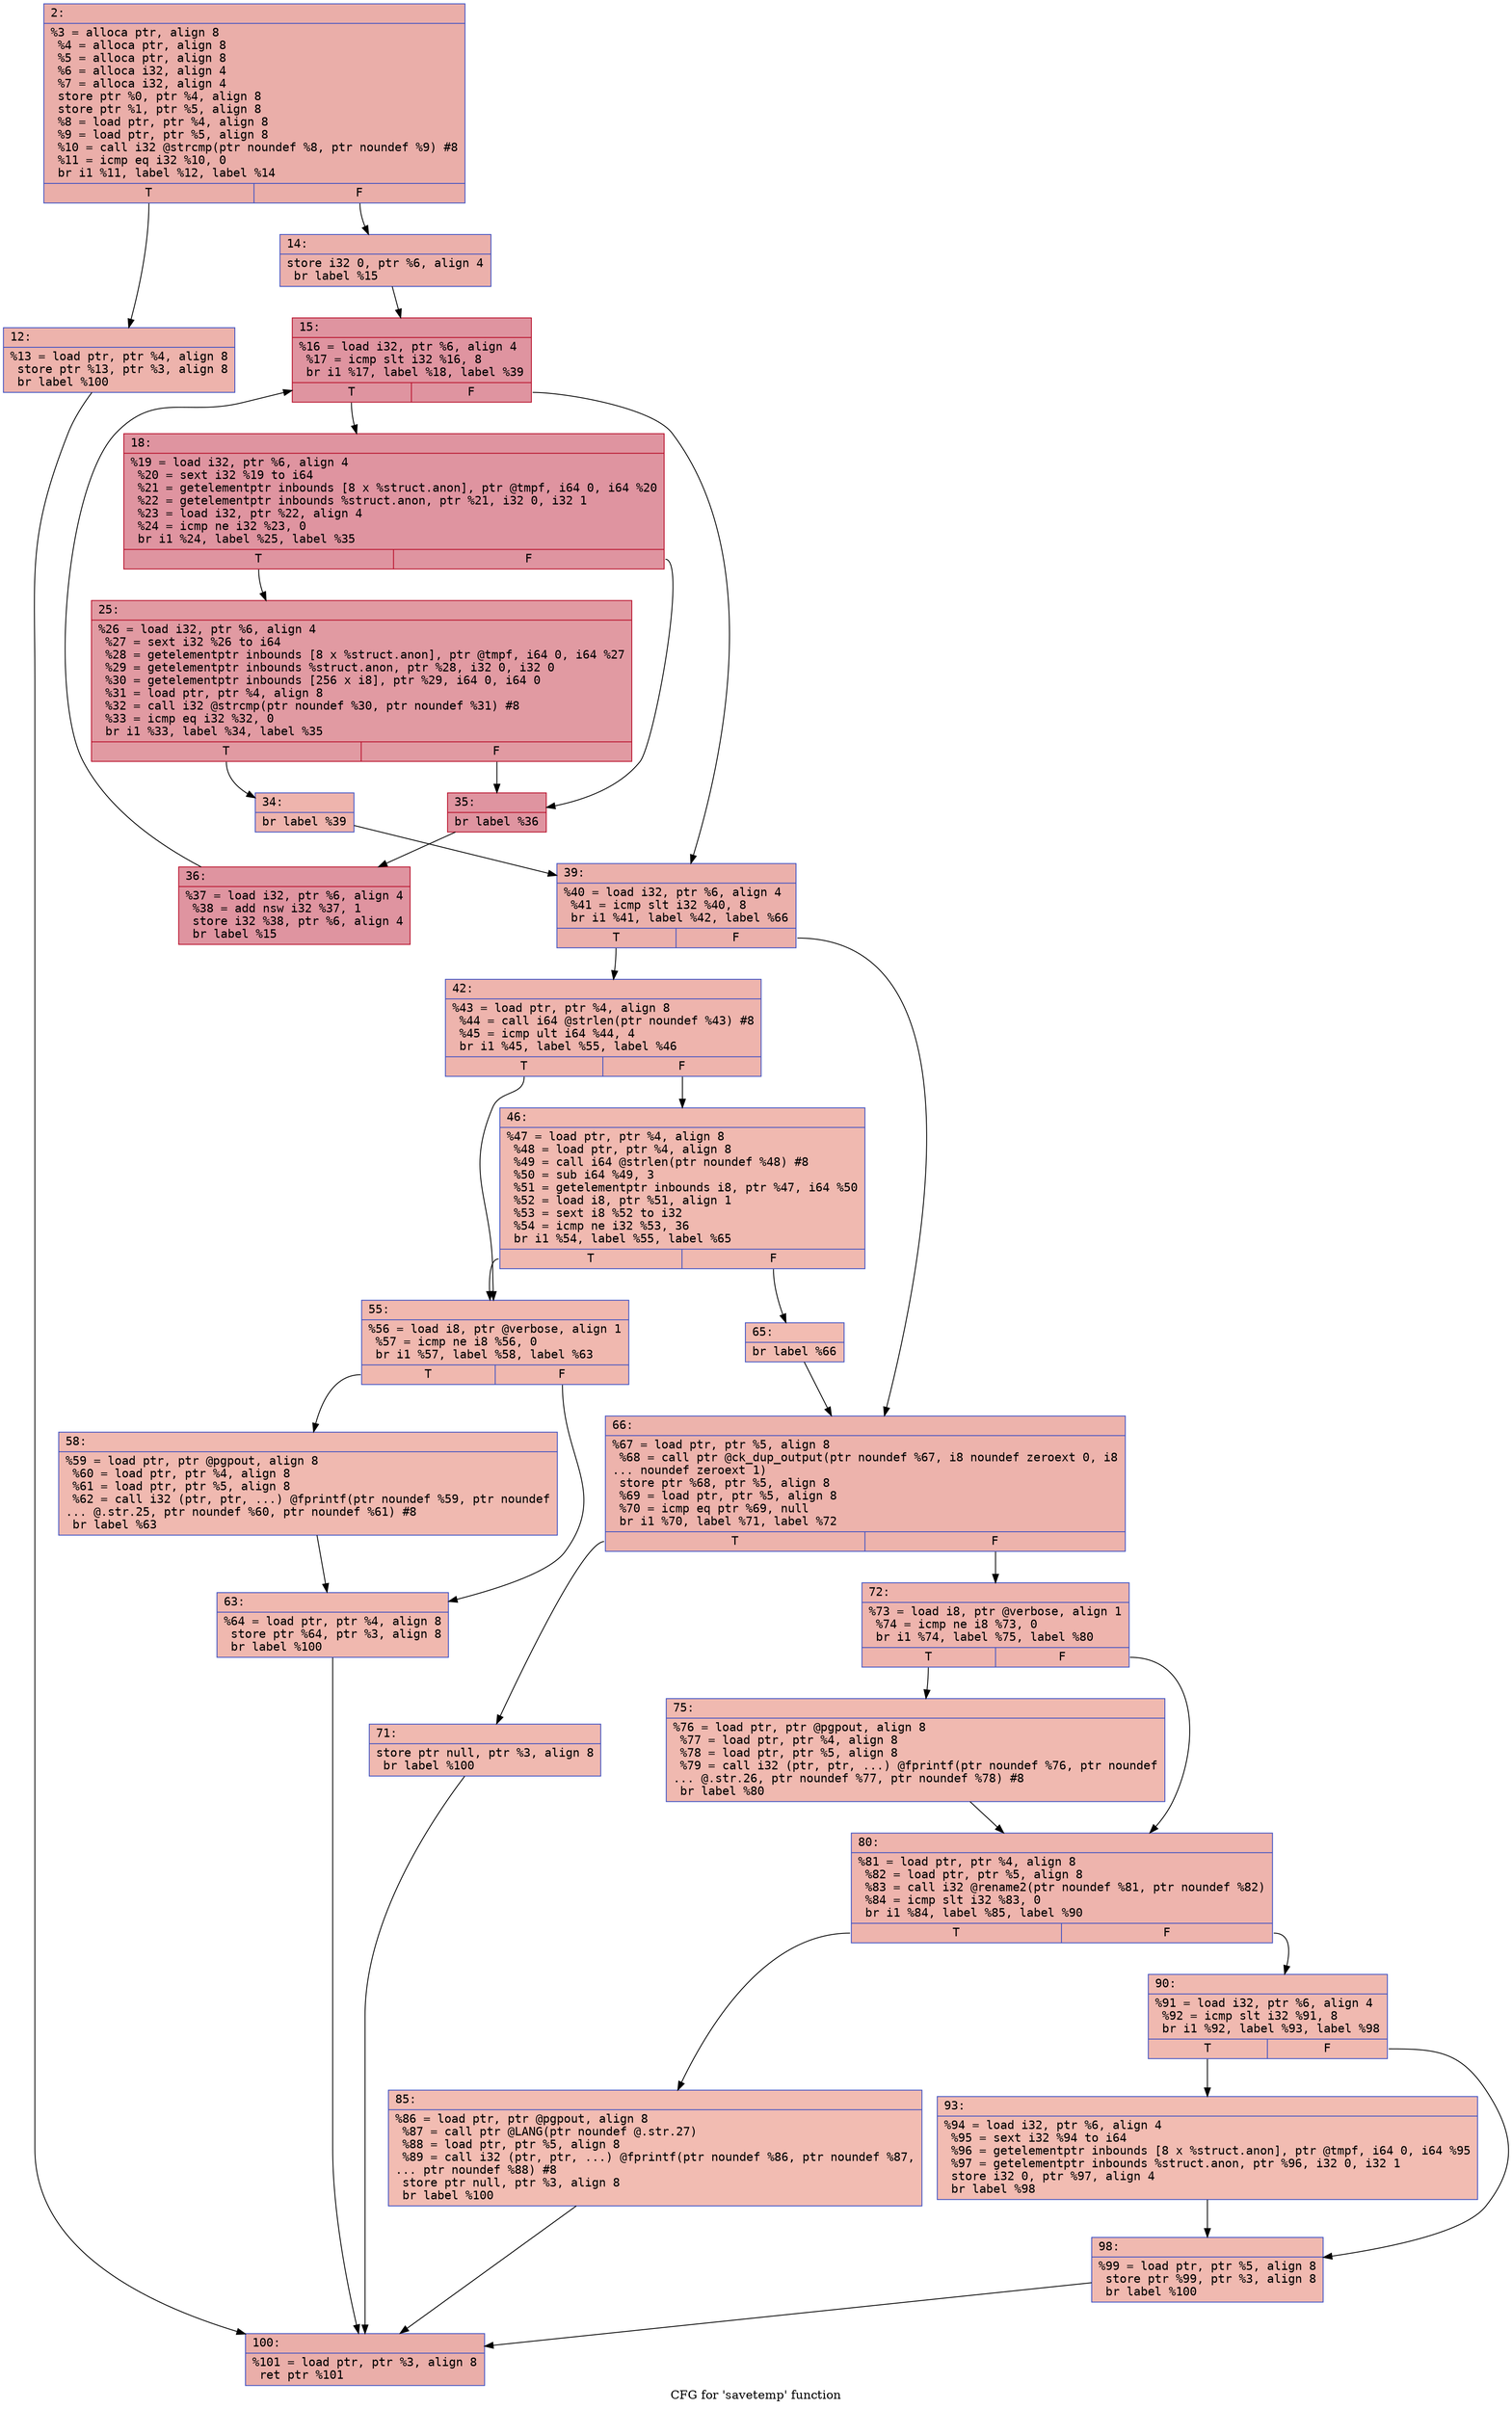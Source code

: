 digraph "CFG for 'savetemp' function" {
	label="CFG for 'savetemp' function";

	Node0x60000196d1d0 [shape=record,color="#3d50c3ff", style=filled, fillcolor="#d0473d70" fontname="Courier",label="{2:\l|  %3 = alloca ptr, align 8\l  %4 = alloca ptr, align 8\l  %5 = alloca ptr, align 8\l  %6 = alloca i32, align 4\l  %7 = alloca i32, align 4\l  store ptr %0, ptr %4, align 8\l  store ptr %1, ptr %5, align 8\l  %8 = load ptr, ptr %4, align 8\l  %9 = load ptr, ptr %5, align 8\l  %10 = call i32 @strcmp(ptr noundef %8, ptr noundef %9) #8\l  %11 = icmp eq i32 %10, 0\l  br i1 %11, label %12, label %14\l|{<s0>T|<s1>F}}"];
	Node0x60000196d1d0:s0 -> Node0x60000196d220[tooltip="2 -> 12\nProbability 37.50%" ];
	Node0x60000196d1d0:s1 -> Node0x60000196d270[tooltip="2 -> 14\nProbability 62.50%" ];
	Node0x60000196d220 [shape=record,color="#3d50c3ff", style=filled, fillcolor="#d6524470" fontname="Courier",label="{12:\l|  %13 = load ptr, ptr %4, align 8\l  store ptr %13, ptr %3, align 8\l  br label %100\l}"];
	Node0x60000196d220 -> Node0x60000196d9a0[tooltip="12 -> 100\nProbability 100.00%" ];
	Node0x60000196d270 [shape=record,color="#3d50c3ff", style=filled, fillcolor="#d24b4070" fontname="Courier",label="{14:\l|  store i32 0, ptr %6, align 4\l  br label %15\l}"];
	Node0x60000196d270 -> Node0x60000196d2c0[tooltip="14 -> 15\nProbability 100.00%" ];
	Node0x60000196d2c0 [shape=record,color="#b70d28ff", style=filled, fillcolor="#b70d2870" fontname="Courier",label="{15:\l|  %16 = load i32, ptr %6, align 4\l  %17 = icmp slt i32 %16, 8\l  br i1 %17, label %18, label %39\l|{<s0>T|<s1>F}}"];
	Node0x60000196d2c0:s0 -> Node0x60000196d310[tooltip="15 -> 18\nProbability 96.88%" ];
	Node0x60000196d2c0:s1 -> Node0x60000196d4a0[tooltip="15 -> 39\nProbability 3.12%" ];
	Node0x60000196d310 [shape=record,color="#b70d28ff", style=filled, fillcolor="#b70d2870" fontname="Courier",label="{18:\l|  %19 = load i32, ptr %6, align 4\l  %20 = sext i32 %19 to i64\l  %21 = getelementptr inbounds [8 x %struct.anon], ptr @tmpf, i64 0, i64 %20\l  %22 = getelementptr inbounds %struct.anon, ptr %21, i32 0, i32 1\l  %23 = load i32, ptr %22, align 4\l  %24 = icmp ne i32 %23, 0\l  br i1 %24, label %25, label %35\l|{<s0>T|<s1>F}}"];
	Node0x60000196d310:s0 -> Node0x60000196d360[tooltip="18 -> 25\nProbability 62.50%" ];
	Node0x60000196d310:s1 -> Node0x60000196d400[tooltip="18 -> 35\nProbability 37.50%" ];
	Node0x60000196d360 [shape=record,color="#b70d28ff", style=filled, fillcolor="#bb1b2c70" fontname="Courier",label="{25:\l|  %26 = load i32, ptr %6, align 4\l  %27 = sext i32 %26 to i64\l  %28 = getelementptr inbounds [8 x %struct.anon], ptr @tmpf, i64 0, i64 %27\l  %29 = getelementptr inbounds %struct.anon, ptr %28, i32 0, i32 0\l  %30 = getelementptr inbounds [256 x i8], ptr %29, i64 0, i64 0\l  %31 = load ptr, ptr %4, align 8\l  %32 = call i32 @strcmp(ptr noundef %30, ptr noundef %31) #8\l  %33 = icmp eq i32 %32, 0\l  br i1 %33, label %34, label %35\l|{<s0>T|<s1>F}}"];
	Node0x60000196d360:s0 -> Node0x60000196d3b0[tooltip="25 -> 34\nProbability 3.12%" ];
	Node0x60000196d360:s1 -> Node0x60000196d400[tooltip="25 -> 35\nProbability 96.88%" ];
	Node0x60000196d3b0 [shape=record,color="#3d50c3ff", style=filled, fillcolor="#d8564670" fontname="Courier",label="{34:\l|  br label %39\l}"];
	Node0x60000196d3b0 -> Node0x60000196d4a0[tooltip="34 -> 39\nProbability 100.00%" ];
	Node0x60000196d400 [shape=record,color="#b70d28ff", style=filled, fillcolor="#b70d2870" fontname="Courier",label="{35:\l|  br label %36\l}"];
	Node0x60000196d400 -> Node0x60000196d450[tooltip="35 -> 36\nProbability 100.00%" ];
	Node0x60000196d450 [shape=record,color="#b70d28ff", style=filled, fillcolor="#b70d2870" fontname="Courier",label="{36:\l|  %37 = load i32, ptr %6, align 4\l  %38 = add nsw i32 %37, 1\l  store i32 %38, ptr %6, align 4\l  br label %15\l}"];
	Node0x60000196d450 -> Node0x60000196d2c0[tooltip="36 -> 15\nProbability 100.00%" ];
	Node0x60000196d4a0 [shape=record,color="#3d50c3ff", style=filled, fillcolor="#d24b4070" fontname="Courier",label="{39:\l|  %40 = load i32, ptr %6, align 4\l  %41 = icmp slt i32 %40, 8\l  br i1 %41, label %42, label %66\l|{<s0>T|<s1>F}}"];
	Node0x60000196d4a0:s0 -> Node0x60000196d4f0[tooltip="39 -> 42\nProbability 50.00%" ];
	Node0x60000196d4a0:s1 -> Node0x60000196d6d0[tooltip="39 -> 66\nProbability 50.00%" ];
	Node0x60000196d4f0 [shape=record,color="#3d50c3ff", style=filled, fillcolor="#d8564670" fontname="Courier",label="{42:\l|  %43 = load ptr, ptr %4, align 8\l  %44 = call i64 @strlen(ptr noundef %43) #8\l  %45 = icmp ult i64 %44, 4\l  br i1 %45, label %55, label %46\l|{<s0>T|<s1>F}}"];
	Node0x60000196d4f0:s0 -> Node0x60000196d590[tooltip="42 -> 55\nProbability 50.00%" ];
	Node0x60000196d4f0:s1 -> Node0x60000196d540[tooltip="42 -> 46\nProbability 50.00%" ];
	Node0x60000196d540 [shape=record,color="#3d50c3ff", style=filled, fillcolor="#de614d70" fontname="Courier",label="{46:\l|  %47 = load ptr, ptr %4, align 8\l  %48 = load ptr, ptr %4, align 8\l  %49 = call i64 @strlen(ptr noundef %48) #8\l  %50 = sub i64 %49, 3\l  %51 = getelementptr inbounds i8, ptr %47, i64 %50\l  %52 = load i8, ptr %51, align 1\l  %53 = sext i8 %52 to i32\l  %54 = icmp ne i32 %53, 36\l  br i1 %54, label %55, label %65\l|{<s0>T|<s1>F}}"];
	Node0x60000196d540:s0 -> Node0x60000196d590[tooltip="46 -> 55\nProbability 50.00%" ];
	Node0x60000196d540:s1 -> Node0x60000196d680[tooltip="46 -> 65\nProbability 50.00%" ];
	Node0x60000196d590 [shape=record,color="#3d50c3ff", style=filled, fillcolor="#dc5d4a70" fontname="Courier",label="{55:\l|  %56 = load i8, ptr @verbose, align 1\l  %57 = icmp ne i8 %56, 0\l  br i1 %57, label %58, label %63\l|{<s0>T|<s1>F}}"];
	Node0x60000196d590:s0 -> Node0x60000196d5e0[tooltip="55 -> 58\nProbability 62.50%" ];
	Node0x60000196d590:s1 -> Node0x60000196d630[tooltip="55 -> 63\nProbability 37.50%" ];
	Node0x60000196d5e0 [shape=record,color="#3d50c3ff", style=filled, fillcolor="#de614d70" fontname="Courier",label="{58:\l|  %59 = load ptr, ptr @pgpout, align 8\l  %60 = load ptr, ptr %4, align 8\l  %61 = load ptr, ptr %5, align 8\l  %62 = call i32 (ptr, ptr, ...) @fprintf(ptr noundef %59, ptr noundef\l... @.str.25, ptr noundef %60, ptr noundef %61) #8\l  br label %63\l}"];
	Node0x60000196d5e0 -> Node0x60000196d630[tooltip="58 -> 63\nProbability 100.00%" ];
	Node0x60000196d630 [shape=record,color="#3d50c3ff", style=filled, fillcolor="#dc5d4a70" fontname="Courier",label="{63:\l|  %64 = load ptr, ptr %4, align 8\l  store ptr %64, ptr %3, align 8\l  br label %100\l}"];
	Node0x60000196d630 -> Node0x60000196d9a0[tooltip="63 -> 100\nProbability 100.00%" ];
	Node0x60000196d680 [shape=record,color="#3d50c3ff", style=filled, fillcolor="#e1675170" fontname="Courier",label="{65:\l|  br label %66\l}"];
	Node0x60000196d680 -> Node0x60000196d6d0[tooltip="65 -> 66\nProbability 100.00%" ];
	Node0x60000196d6d0 [shape=record,color="#3d50c3ff", style=filled, fillcolor="#d6524470" fontname="Courier",label="{66:\l|  %67 = load ptr, ptr %5, align 8\l  %68 = call ptr @ck_dup_output(ptr noundef %67, i8 noundef zeroext 0, i8\l... noundef zeroext 1)\l  store ptr %68, ptr %5, align 8\l  %69 = load ptr, ptr %5, align 8\l  %70 = icmp eq ptr %69, null\l  br i1 %70, label %71, label %72\l|{<s0>T|<s1>F}}"];
	Node0x60000196d6d0:s0 -> Node0x60000196d720[tooltip="66 -> 71\nProbability 37.50%" ];
	Node0x60000196d6d0:s1 -> Node0x60000196d770[tooltip="66 -> 72\nProbability 62.50%" ];
	Node0x60000196d720 [shape=record,color="#3d50c3ff", style=filled, fillcolor="#de614d70" fontname="Courier",label="{71:\l|  store ptr null, ptr %3, align 8\l  br label %100\l}"];
	Node0x60000196d720 -> Node0x60000196d9a0[tooltip="71 -> 100\nProbability 100.00%" ];
	Node0x60000196d770 [shape=record,color="#3d50c3ff", style=filled, fillcolor="#d8564670" fontname="Courier",label="{72:\l|  %73 = load i8, ptr @verbose, align 1\l  %74 = icmp ne i8 %73, 0\l  br i1 %74, label %75, label %80\l|{<s0>T|<s1>F}}"];
	Node0x60000196d770:s0 -> Node0x60000196d7c0[tooltip="72 -> 75\nProbability 62.50%" ];
	Node0x60000196d770:s1 -> Node0x60000196d810[tooltip="72 -> 80\nProbability 37.50%" ];
	Node0x60000196d7c0 [shape=record,color="#3d50c3ff", style=filled, fillcolor="#de614d70" fontname="Courier",label="{75:\l|  %76 = load ptr, ptr @pgpout, align 8\l  %77 = load ptr, ptr %4, align 8\l  %78 = load ptr, ptr %5, align 8\l  %79 = call i32 (ptr, ptr, ...) @fprintf(ptr noundef %76, ptr noundef\l... @.str.26, ptr noundef %77, ptr noundef %78) #8\l  br label %80\l}"];
	Node0x60000196d7c0 -> Node0x60000196d810[tooltip="75 -> 80\nProbability 100.00%" ];
	Node0x60000196d810 [shape=record,color="#3d50c3ff", style=filled, fillcolor="#d8564670" fontname="Courier",label="{80:\l|  %81 = load ptr, ptr %4, align 8\l  %82 = load ptr, ptr %5, align 8\l  %83 = call i32 @rename2(ptr noundef %81, ptr noundef %82)\l  %84 = icmp slt i32 %83, 0\l  br i1 %84, label %85, label %90\l|{<s0>T|<s1>F}}"];
	Node0x60000196d810:s0 -> Node0x60000196d860[tooltip="80 -> 85\nProbability 37.50%" ];
	Node0x60000196d810:s1 -> Node0x60000196d8b0[tooltip="80 -> 90\nProbability 62.50%" ];
	Node0x60000196d860 [shape=record,color="#3d50c3ff", style=filled, fillcolor="#e1675170" fontname="Courier",label="{85:\l|  %86 = load ptr, ptr @pgpout, align 8\l  %87 = call ptr @LANG(ptr noundef @.str.27)\l  %88 = load ptr, ptr %5, align 8\l  %89 = call i32 (ptr, ptr, ...) @fprintf(ptr noundef %86, ptr noundef %87,\l... ptr noundef %88) #8\l  store ptr null, ptr %3, align 8\l  br label %100\l}"];
	Node0x60000196d860 -> Node0x60000196d9a0[tooltip="85 -> 100\nProbability 100.00%" ];
	Node0x60000196d8b0 [shape=record,color="#3d50c3ff", style=filled, fillcolor="#de614d70" fontname="Courier",label="{90:\l|  %91 = load i32, ptr %6, align 4\l  %92 = icmp slt i32 %91, 8\l  br i1 %92, label %93, label %98\l|{<s0>T|<s1>F}}"];
	Node0x60000196d8b0:s0 -> Node0x60000196d900[tooltip="90 -> 93\nProbability 50.00%" ];
	Node0x60000196d8b0:s1 -> Node0x60000196d950[tooltip="90 -> 98\nProbability 50.00%" ];
	Node0x60000196d900 [shape=record,color="#3d50c3ff", style=filled, fillcolor="#e1675170" fontname="Courier",label="{93:\l|  %94 = load i32, ptr %6, align 4\l  %95 = sext i32 %94 to i64\l  %96 = getelementptr inbounds [8 x %struct.anon], ptr @tmpf, i64 0, i64 %95\l  %97 = getelementptr inbounds %struct.anon, ptr %96, i32 0, i32 1\l  store i32 0, ptr %97, align 4\l  br label %98\l}"];
	Node0x60000196d900 -> Node0x60000196d950[tooltip="93 -> 98\nProbability 100.00%" ];
	Node0x60000196d950 [shape=record,color="#3d50c3ff", style=filled, fillcolor="#de614d70" fontname="Courier",label="{98:\l|  %99 = load ptr, ptr %5, align 8\l  store ptr %99, ptr %3, align 8\l  br label %100\l}"];
	Node0x60000196d950 -> Node0x60000196d9a0[tooltip="98 -> 100\nProbability 100.00%" ];
	Node0x60000196d9a0 [shape=record,color="#3d50c3ff", style=filled, fillcolor="#d0473d70" fontname="Courier",label="{100:\l|  %101 = load ptr, ptr %3, align 8\l  ret ptr %101\l}"];
}
